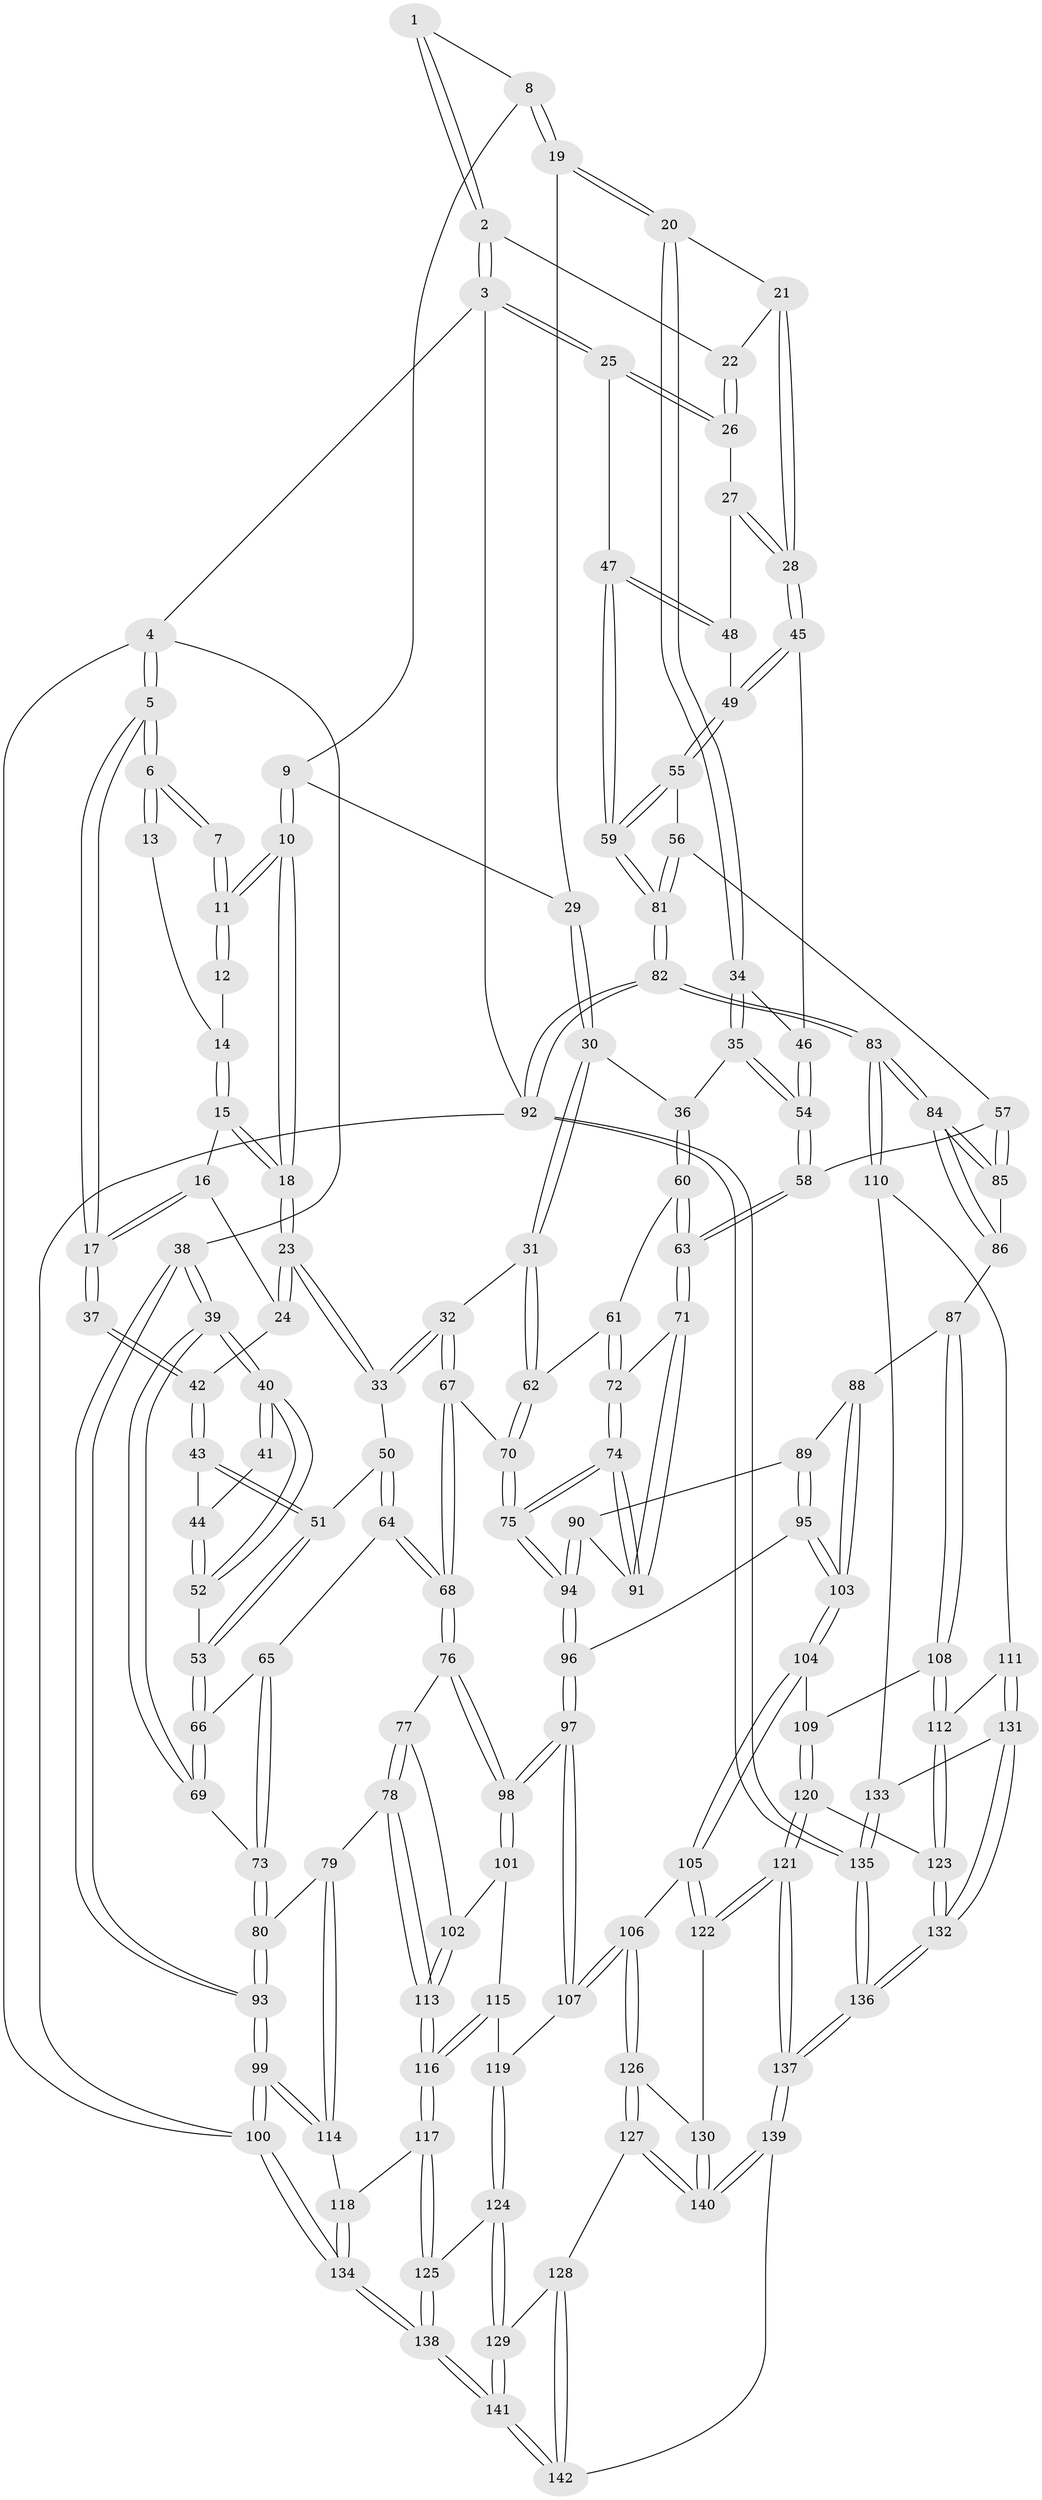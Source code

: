 // coarse degree distribution, {4: 0.1744186046511628, 3: 0.6046511627906976, 2: 0.12790697674418605, 5: 0.08139534883720931, 1: 0.011627906976744186}
// Generated by graph-tools (version 1.1) at 2025/54/03/04/25 22:54:12]
// undirected, 142 vertices, 352 edges
graph export_dot {
  node [color=gray90,style=filled];
  1 [pos="+0.5166337481774295+0"];
  2 [pos="+1+0"];
  3 [pos="+1+0"];
  4 [pos="+0+0"];
  5 [pos="+0+0"];
  6 [pos="+0+0"];
  7 [pos="+0.36451837879952453+0"];
  8 [pos="+0.525469152105987+0"];
  9 [pos="+0.4470341467657398+0.08983436370639299"];
  10 [pos="+0.36881693757401113+0.14196861164740046"];
  11 [pos="+0.321536998285362+0.04386929954952696"];
  12 [pos="+0.3053967015374634+0.04463836771957938"];
  13 [pos="+0.25621878739965803+0.020012018010043795"];
  14 [pos="+0.256371418818999+0.06278210055989737"];
  15 [pos="+0.2550824111422055+0.06391744681579796"];
  16 [pos="+0.2389484937322785+0.0694536402863597"];
  17 [pos="+0+0"];
  18 [pos="+0.3529993448856683+0.17079660054878315"];
  19 [pos="+0.6480045017629459+0.09701248341569126"];
  20 [pos="+0.6786354409637699+0.13239908978431036"];
  21 [pos="+0.8267366314320823+0.023127310037436052"];
  22 [pos="+0.9185788600081591+0"];
  23 [pos="+0.33772532221146867+0.20528264720548384"];
  24 [pos="+0.21675815554349853+0.1781498822434108"];
  25 [pos="+1+0.15148029952955347"];
  26 [pos="+0.9321423734374414+0.16932947033055595"];
  27 [pos="+0.913944753756964+0.20092160909656015"];
  28 [pos="+0.8568121634881863+0.2282590670290801"];
  29 [pos="+0.4910349350070805+0.12697093381128466"];
  30 [pos="+0.5777262004396684+0.26138802201346245"];
  31 [pos="+0.4544565125725135+0.3052936196482358"];
  32 [pos="+0.4243002444682734+0.3013238237995815"];
  33 [pos="+0.3590244654516856+0.260280561296094"];
  34 [pos="+0.6745090157986317+0.1897991665258371"];
  35 [pos="+0.610855216783335+0.2581939893424061"];
  36 [pos="+0.6056760400150111+0.26150358589554673"];
  37 [pos="+0.07845604611179152+0.09137500083419524"];
  38 [pos="+0+0.3957736998824377"];
  39 [pos="+0+0.3809081933296129"];
  40 [pos="+0+0.3470755212973512"];
  41 [pos="+0.06791447187788012+0.18083962005203794"];
  42 [pos="+0.1890283004532111+0.1800411271803996"];
  43 [pos="+0.15308217130794008+0.2594350266889288"];
  44 [pos="+0.08171696892867858+0.28170382882953987"];
  45 [pos="+0.8330888788464524+0.25652344088136614"];
  46 [pos="+0.8326487069531906+0.25665799557118446"];
  47 [pos="+1+0.2475789035691139"];
  48 [pos="+0.9742648464635364+0.2392374305486949"];
  49 [pos="+0.9342630680147455+0.33187180691062584"];
  50 [pos="+0.2776156228265268+0.34005614760582437"];
  51 [pos="+0.1926538066125589+0.3413156429836383"];
  52 [pos="+0.052952354954003945+0.3024033031429414"];
  53 [pos="+0.1764136186250257+0.3618150484392604"];
  54 [pos="+0.7858371206860042+0.39001678207887075"];
  55 [pos="+0.9470361872137902+0.3499406838739602"];
  56 [pos="+0.9158516290254033+0.43000994586943736"];
  57 [pos="+0.8606198830319531+0.4524705035636046"];
  58 [pos="+0.7884813320915923+0.43546380274559227"];
  59 [pos="+1+0.3025943415565122"];
  60 [pos="+0.6209601022137962+0.3674871980494064"];
  61 [pos="+0.6147327404673781+0.3926505609082501"];
  62 [pos="+0.5051990977913957+0.4396567912985046"];
  63 [pos="+0.788207579950424+0.4356666539606347"];
  64 [pos="+0.2823571135819841+0.43730785450439374"];
  65 [pos="+0.2619002065663343+0.4401346369393341"];
  66 [pos="+0.15811414657755354+0.3957784356861864"];
  67 [pos="+0.3565913987834697+0.5164230412899949"];
  68 [pos="+0.3532699351492172+0.5186810747956844"];
  69 [pos="+0.12589715750009006+0.4276005233102421"];
  70 [pos="+0.4988520040757623+0.49728150988003095"];
  71 [pos="+0.7593522094493405+0.47180253159733193"];
  72 [pos="+0.6294419766655913+0.461077975317876"];
  73 [pos="+0.15918687432615464+0.4969690521447672"];
  74 [pos="+0.5717195318061327+0.5496953677631182"];
  75 [pos="+0.5681516047574425+0.5542116151943292"];
  76 [pos="+0.3375607948166632+0.5573833694334105"];
  77 [pos="+0.3340022037103666+0.5601512109357295"];
  78 [pos="+0.23067651541729076+0.6166495575529433"];
  79 [pos="+0.18645622831055636+0.6098845692324908"];
  80 [pos="+0.16652966858633186+0.5896795166503552"];
  81 [pos="+1+0.6132965721160835"];
  82 [pos="+1+0.654653485172144"];
  83 [pos="+1+0.664944543190569"];
  84 [pos="+1+0.633870996104462"];
  85 [pos="+0.8639949808920325+0.4652302026647533"];
  86 [pos="+0.8775899535154779+0.6063956066992195"];
  87 [pos="+0.8389977422151886+0.6226755897320959"];
  88 [pos="+0.8306220392668132+0.6193116736717916"];
  89 [pos="+0.7505915669609539+0.5398547229046134"];
  90 [pos="+0.7504482392109721+0.5392642685660151"];
  91 [pos="+0.7554472773339405+0.4900695086434704"];
  92 [pos="+1+1"];
  93 [pos="+0+0.5459997386099998"];
  94 [pos="+0.571939259642939+0.5699459632275523"];
  95 [pos="+0.6944726275075882+0.6383317791210718"];
  96 [pos="+0.5720618696132238+0.5908574774694169"];
  97 [pos="+0.5146167536350479+0.6983628597213312"];
  98 [pos="+0.5017847995532766+0.6929755554603455"];
  99 [pos="+0+0.7157864780668264"];
  100 [pos="+0+1"];
  101 [pos="+0.3980653181984069+0.7073813954056724"];
  102 [pos="+0.36457585147208327+0.6903436404134855"];
  103 [pos="+0.7093647341878416+0.6651360397063184"];
  104 [pos="+0.7106678434459441+0.7111892788666063"];
  105 [pos="+0.6659932357303583+0.7455971297043611"];
  106 [pos="+0.5252782272848591+0.717032478281107"];
  107 [pos="+0.5150537604999154+0.7000075222899284"];
  108 [pos="+0.8254918476031943+0.72667826366827"];
  109 [pos="+0.7587745883572081+0.7316019978203565"];
  110 [pos="+0.9743416364735412+0.7661085013422423"];
  111 [pos="+0.9035435634936717+0.7774053795604289"];
  112 [pos="+0.8723276364728065+0.776267271860339"];
  113 [pos="+0.28108016330550545+0.741940022212477"];
  114 [pos="+0.09495456325931884+0.7530624612793304"];
  115 [pos="+0.3549982468920687+0.7487013362610694"];
  116 [pos="+0.288835167734561+0.7861526242142948"];
  117 [pos="+0.28493565704718093+0.8246330507017431"];
  118 [pos="+0.1287977320905364+0.8067014388666612"];
  119 [pos="+0.4338716973060992+0.75811603166335"];
  120 [pos="+0.7506415090642561+0.8530542025117082"];
  121 [pos="+0.7192319693673038+0.8742147738448408"];
  122 [pos="+0.6844830145420396+0.8612222038074507"];
  123 [pos="+0.8234435199203433+0.8381044631686999"];
  124 [pos="+0.3434994935549736+0.8547250537335063"];
  125 [pos="+0.28520866484204793+0.8250966021546606"];
  126 [pos="+0.5271155828049277+0.8526532903247186"];
  127 [pos="+0.5100508508653622+0.8728487635687968"];
  128 [pos="+0.46011084752060527+0.903022716041105"];
  129 [pos="+0.37183018728474276+0.882235031937079"];
  130 [pos="+0.6383699479436744+0.8758167202976501"];
  131 [pos="+0.8991025448821196+0.8798721434225522"];
  132 [pos="+0.8639380595280781+0.9264714211382623"];
  133 [pos="+0.9549892525118004+0.8798787213511741"];
  134 [pos="+0+1"];
  135 [pos="+1+1"];
  136 [pos="+0.8911336829391441+1"];
  137 [pos="+0.8541883280062763+1"];
  138 [pos="+0+1"];
  139 [pos="+0.6513908023207531+1"];
  140 [pos="+0.6151744695346003+1"];
  141 [pos="+0.22786002477702155+1"];
  142 [pos="+0.4757727147219912+1"];
  1 -- 2;
  1 -- 2;
  1 -- 8;
  2 -- 3;
  2 -- 3;
  2 -- 22;
  3 -- 4;
  3 -- 25;
  3 -- 25;
  3 -- 92;
  4 -- 5;
  4 -- 5;
  4 -- 38;
  4 -- 100;
  5 -- 6;
  5 -- 6;
  5 -- 17;
  5 -- 17;
  6 -- 7;
  6 -- 7;
  6 -- 13;
  6 -- 13;
  7 -- 11;
  7 -- 11;
  8 -- 9;
  8 -- 19;
  8 -- 19;
  9 -- 10;
  9 -- 10;
  9 -- 29;
  10 -- 11;
  10 -- 11;
  10 -- 18;
  10 -- 18;
  11 -- 12;
  11 -- 12;
  12 -- 14;
  13 -- 14;
  14 -- 15;
  14 -- 15;
  15 -- 16;
  15 -- 18;
  15 -- 18;
  16 -- 17;
  16 -- 17;
  16 -- 24;
  17 -- 37;
  17 -- 37;
  18 -- 23;
  18 -- 23;
  19 -- 20;
  19 -- 20;
  19 -- 29;
  20 -- 21;
  20 -- 34;
  20 -- 34;
  21 -- 22;
  21 -- 28;
  21 -- 28;
  22 -- 26;
  22 -- 26;
  23 -- 24;
  23 -- 24;
  23 -- 33;
  23 -- 33;
  24 -- 42;
  25 -- 26;
  25 -- 26;
  25 -- 47;
  26 -- 27;
  27 -- 28;
  27 -- 28;
  27 -- 48;
  28 -- 45;
  28 -- 45;
  29 -- 30;
  29 -- 30;
  30 -- 31;
  30 -- 31;
  30 -- 36;
  31 -- 32;
  31 -- 62;
  31 -- 62;
  32 -- 33;
  32 -- 33;
  32 -- 67;
  32 -- 67;
  33 -- 50;
  34 -- 35;
  34 -- 35;
  34 -- 46;
  35 -- 36;
  35 -- 54;
  35 -- 54;
  36 -- 60;
  36 -- 60;
  37 -- 42;
  37 -- 42;
  38 -- 39;
  38 -- 39;
  38 -- 93;
  38 -- 93;
  39 -- 40;
  39 -- 40;
  39 -- 69;
  39 -- 69;
  40 -- 41;
  40 -- 41;
  40 -- 52;
  40 -- 52;
  41 -- 44;
  42 -- 43;
  42 -- 43;
  43 -- 44;
  43 -- 51;
  43 -- 51;
  44 -- 52;
  44 -- 52;
  45 -- 46;
  45 -- 49;
  45 -- 49;
  46 -- 54;
  46 -- 54;
  47 -- 48;
  47 -- 48;
  47 -- 59;
  47 -- 59;
  48 -- 49;
  49 -- 55;
  49 -- 55;
  50 -- 51;
  50 -- 64;
  50 -- 64;
  51 -- 53;
  51 -- 53;
  52 -- 53;
  53 -- 66;
  53 -- 66;
  54 -- 58;
  54 -- 58;
  55 -- 56;
  55 -- 59;
  55 -- 59;
  56 -- 57;
  56 -- 81;
  56 -- 81;
  57 -- 58;
  57 -- 85;
  57 -- 85;
  58 -- 63;
  58 -- 63;
  59 -- 81;
  59 -- 81;
  60 -- 61;
  60 -- 63;
  60 -- 63;
  61 -- 62;
  61 -- 72;
  61 -- 72;
  62 -- 70;
  62 -- 70;
  63 -- 71;
  63 -- 71;
  64 -- 65;
  64 -- 68;
  64 -- 68;
  65 -- 66;
  65 -- 73;
  65 -- 73;
  66 -- 69;
  66 -- 69;
  67 -- 68;
  67 -- 68;
  67 -- 70;
  68 -- 76;
  68 -- 76;
  69 -- 73;
  70 -- 75;
  70 -- 75;
  71 -- 72;
  71 -- 91;
  71 -- 91;
  72 -- 74;
  72 -- 74;
  73 -- 80;
  73 -- 80;
  74 -- 75;
  74 -- 75;
  74 -- 91;
  74 -- 91;
  75 -- 94;
  75 -- 94;
  76 -- 77;
  76 -- 98;
  76 -- 98;
  77 -- 78;
  77 -- 78;
  77 -- 102;
  78 -- 79;
  78 -- 113;
  78 -- 113;
  79 -- 80;
  79 -- 114;
  79 -- 114;
  80 -- 93;
  80 -- 93;
  81 -- 82;
  81 -- 82;
  82 -- 83;
  82 -- 83;
  82 -- 92;
  82 -- 92;
  83 -- 84;
  83 -- 84;
  83 -- 110;
  83 -- 110;
  84 -- 85;
  84 -- 85;
  84 -- 86;
  84 -- 86;
  85 -- 86;
  86 -- 87;
  87 -- 88;
  87 -- 108;
  87 -- 108;
  88 -- 89;
  88 -- 103;
  88 -- 103;
  89 -- 90;
  89 -- 95;
  89 -- 95;
  90 -- 91;
  90 -- 94;
  90 -- 94;
  92 -- 135;
  92 -- 135;
  92 -- 100;
  93 -- 99;
  93 -- 99;
  94 -- 96;
  94 -- 96;
  95 -- 96;
  95 -- 103;
  95 -- 103;
  96 -- 97;
  96 -- 97;
  97 -- 98;
  97 -- 98;
  97 -- 107;
  97 -- 107;
  98 -- 101;
  98 -- 101;
  99 -- 100;
  99 -- 100;
  99 -- 114;
  99 -- 114;
  100 -- 134;
  100 -- 134;
  101 -- 102;
  101 -- 115;
  102 -- 113;
  102 -- 113;
  103 -- 104;
  103 -- 104;
  104 -- 105;
  104 -- 105;
  104 -- 109;
  105 -- 106;
  105 -- 122;
  105 -- 122;
  106 -- 107;
  106 -- 107;
  106 -- 126;
  106 -- 126;
  107 -- 119;
  108 -- 109;
  108 -- 112;
  108 -- 112;
  109 -- 120;
  109 -- 120;
  110 -- 111;
  110 -- 133;
  111 -- 112;
  111 -- 131;
  111 -- 131;
  112 -- 123;
  112 -- 123;
  113 -- 116;
  113 -- 116;
  114 -- 118;
  115 -- 116;
  115 -- 116;
  115 -- 119;
  116 -- 117;
  116 -- 117;
  117 -- 118;
  117 -- 125;
  117 -- 125;
  118 -- 134;
  118 -- 134;
  119 -- 124;
  119 -- 124;
  120 -- 121;
  120 -- 121;
  120 -- 123;
  121 -- 122;
  121 -- 122;
  121 -- 137;
  121 -- 137;
  122 -- 130;
  123 -- 132;
  123 -- 132;
  124 -- 125;
  124 -- 129;
  124 -- 129;
  125 -- 138;
  125 -- 138;
  126 -- 127;
  126 -- 127;
  126 -- 130;
  127 -- 128;
  127 -- 140;
  127 -- 140;
  128 -- 129;
  128 -- 142;
  128 -- 142;
  129 -- 141;
  129 -- 141;
  130 -- 140;
  130 -- 140;
  131 -- 132;
  131 -- 132;
  131 -- 133;
  132 -- 136;
  132 -- 136;
  133 -- 135;
  133 -- 135;
  134 -- 138;
  134 -- 138;
  135 -- 136;
  135 -- 136;
  136 -- 137;
  136 -- 137;
  137 -- 139;
  137 -- 139;
  138 -- 141;
  138 -- 141;
  139 -- 140;
  139 -- 140;
  139 -- 142;
  141 -- 142;
  141 -- 142;
}
